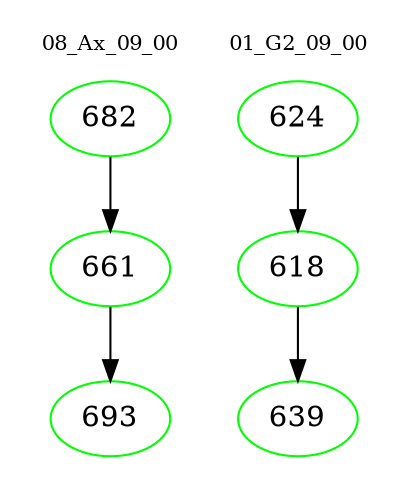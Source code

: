digraph{
subgraph cluster_0 {
color = white
label = "08_Ax_09_00";
fontsize=10;
T0_682 [label="682", color="green"]
T0_682 -> T0_661 [color="black"]
T0_661 [label="661", color="green"]
T0_661 -> T0_693 [color="black"]
T0_693 [label="693", color="green"]
}
subgraph cluster_1 {
color = white
label = "01_G2_09_00";
fontsize=10;
T1_624 [label="624", color="green"]
T1_624 -> T1_618 [color="black"]
T1_618 [label="618", color="green"]
T1_618 -> T1_639 [color="black"]
T1_639 [label="639", color="green"]
}
}

